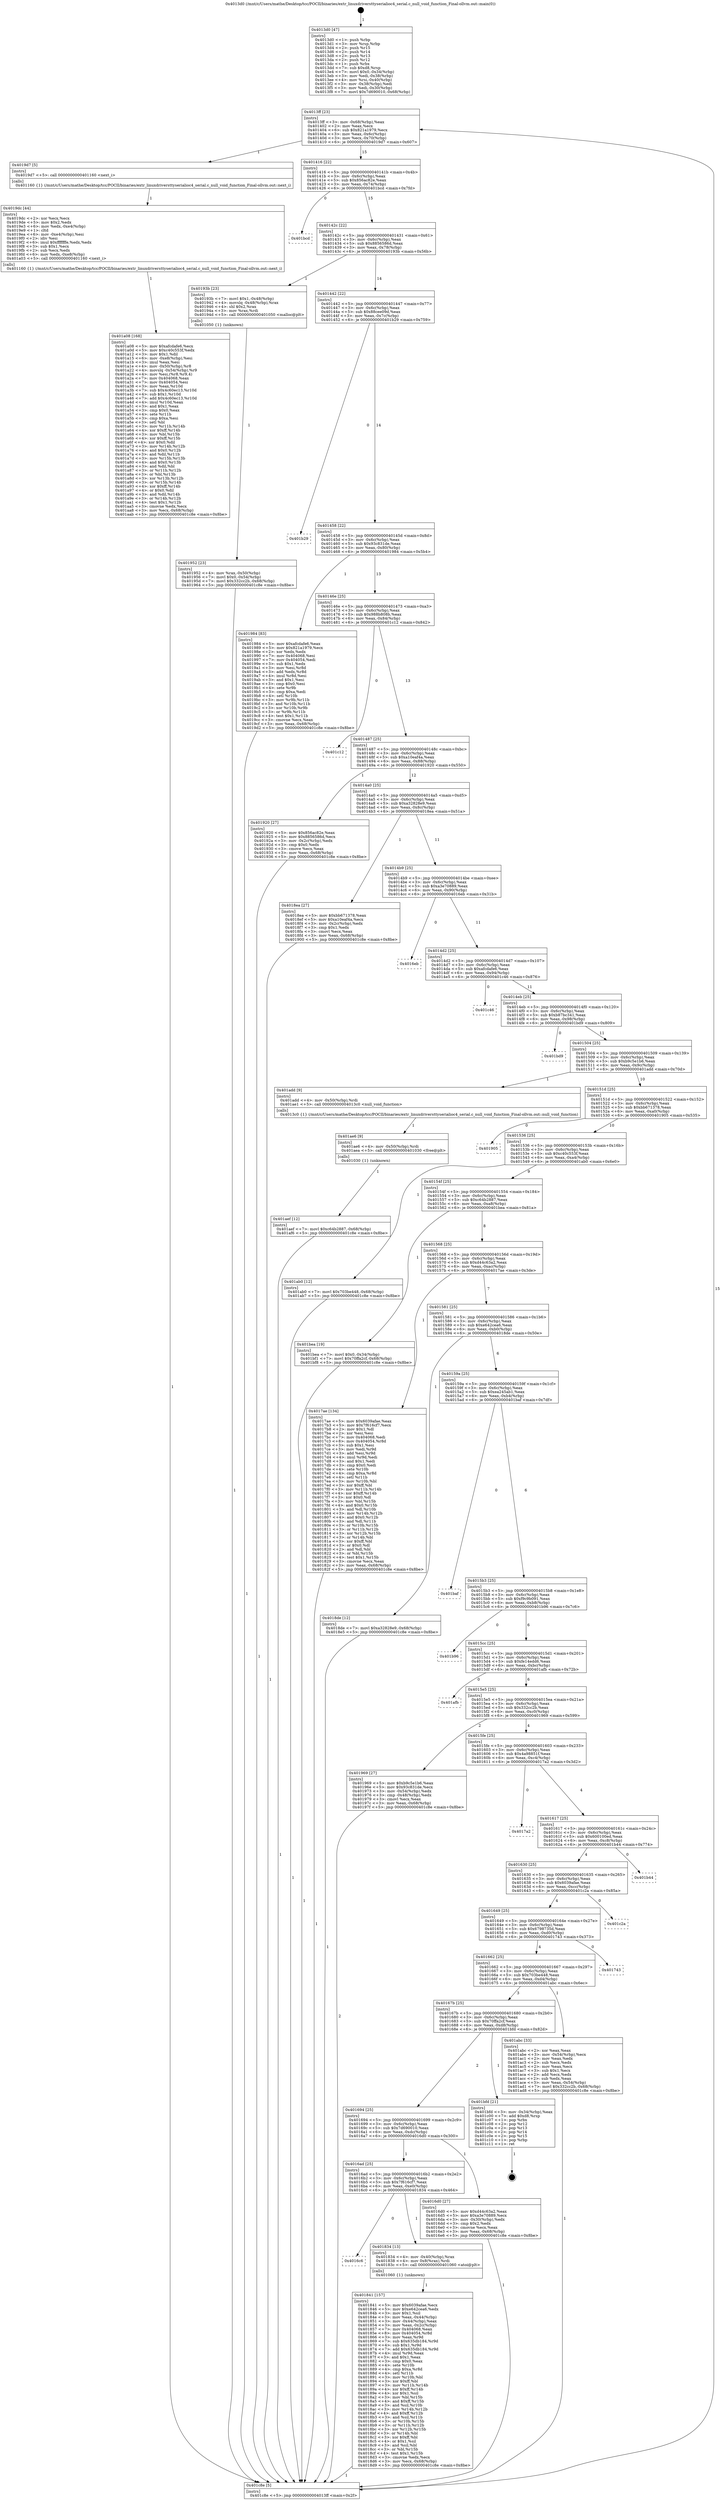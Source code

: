 digraph "0x4013d0" {
  label = "0x4013d0 (/mnt/c/Users/mathe/Desktop/tcc/POCII/binaries/extr_linuxdriversttyserialioc4_serial.c_null_void_function_Final-ollvm.out::main(0))"
  labelloc = "t"
  node[shape=record]

  Entry [label="",width=0.3,height=0.3,shape=circle,fillcolor=black,style=filled]
  "0x4013ff" [label="{
     0x4013ff [23]\l
     | [instrs]\l
     &nbsp;&nbsp;0x4013ff \<+3\>: mov -0x68(%rbp),%eax\l
     &nbsp;&nbsp;0x401402 \<+2\>: mov %eax,%ecx\l
     &nbsp;&nbsp;0x401404 \<+6\>: sub $0x821a1979,%ecx\l
     &nbsp;&nbsp;0x40140a \<+3\>: mov %eax,-0x6c(%rbp)\l
     &nbsp;&nbsp;0x40140d \<+3\>: mov %ecx,-0x70(%rbp)\l
     &nbsp;&nbsp;0x401410 \<+6\>: je 00000000004019d7 \<main+0x607\>\l
  }"]
  "0x4019d7" [label="{
     0x4019d7 [5]\l
     | [instrs]\l
     &nbsp;&nbsp;0x4019d7 \<+5\>: call 0000000000401160 \<next_i\>\l
     | [calls]\l
     &nbsp;&nbsp;0x401160 \{1\} (/mnt/c/Users/mathe/Desktop/tcc/POCII/binaries/extr_linuxdriversttyserialioc4_serial.c_null_void_function_Final-ollvm.out::next_i)\l
  }"]
  "0x401416" [label="{
     0x401416 [22]\l
     | [instrs]\l
     &nbsp;&nbsp;0x401416 \<+5\>: jmp 000000000040141b \<main+0x4b\>\l
     &nbsp;&nbsp;0x40141b \<+3\>: mov -0x6c(%rbp),%eax\l
     &nbsp;&nbsp;0x40141e \<+5\>: sub $0x856ac82e,%eax\l
     &nbsp;&nbsp;0x401423 \<+3\>: mov %eax,-0x74(%rbp)\l
     &nbsp;&nbsp;0x401426 \<+6\>: je 0000000000401bcd \<main+0x7fd\>\l
  }"]
  Exit [label="",width=0.3,height=0.3,shape=circle,fillcolor=black,style=filled,peripheries=2]
  "0x401bcd" [label="{
     0x401bcd\l
  }", style=dashed]
  "0x40142c" [label="{
     0x40142c [22]\l
     | [instrs]\l
     &nbsp;&nbsp;0x40142c \<+5\>: jmp 0000000000401431 \<main+0x61\>\l
     &nbsp;&nbsp;0x401431 \<+3\>: mov -0x6c(%rbp),%eax\l
     &nbsp;&nbsp;0x401434 \<+5\>: sub $0x8856586d,%eax\l
     &nbsp;&nbsp;0x401439 \<+3\>: mov %eax,-0x78(%rbp)\l
     &nbsp;&nbsp;0x40143c \<+6\>: je 000000000040193b \<main+0x56b\>\l
  }"]
  "0x401aef" [label="{
     0x401aef [12]\l
     | [instrs]\l
     &nbsp;&nbsp;0x401aef \<+7\>: movl $0xc64b2887,-0x68(%rbp)\l
     &nbsp;&nbsp;0x401af6 \<+5\>: jmp 0000000000401c8e \<main+0x8be\>\l
  }"]
  "0x40193b" [label="{
     0x40193b [23]\l
     | [instrs]\l
     &nbsp;&nbsp;0x40193b \<+7\>: movl $0x1,-0x48(%rbp)\l
     &nbsp;&nbsp;0x401942 \<+4\>: movslq -0x48(%rbp),%rax\l
     &nbsp;&nbsp;0x401946 \<+4\>: shl $0x2,%rax\l
     &nbsp;&nbsp;0x40194a \<+3\>: mov %rax,%rdi\l
     &nbsp;&nbsp;0x40194d \<+5\>: call 0000000000401050 \<malloc@plt\>\l
     | [calls]\l
     &nbsp;&nbsp;0x401050 \{1\} (unknown)\l
  }"]
  "0x401442" [label="{
     0x401442 [22]\l
     | [instrs]\l
     &nbsp;&nbsp;0x401442 \<+5\>: jmp 0000000000401447 \<main+0x77\>\l
     &nbsp;&nbsp;0x401447 \<+3\>: mov -0x6c(%rbp),%eax\l
     &nbsp;&nbsp;0x40144a \<+5\>: sub $0x88cee09d,%eax\l
     &nbsp;&nbsp;0x40144f \<+3\>: mov %eax,-0x7c(%rbp)\l
     &nbsp;&nbsp;0x401452 \<+6\>: je 0000000000401b29 \<main+0x759\>\l
  }"]
  "0x401ae6" [label="{
     0x401ae6 [9]\l
     | [instrs]\l
     &nbsp;&nbsp;0x401ae6 \<+4\>: mov -0x50(%rbp),%rdi\l
     &nbsp;&nbsp;0x401aea \<+5\>: call 0000000000401030 \<free@plt\>\l
     | [calls]\l
     &nbsp;&nbsp;0x401030 \{1\} (unknown)\l
  }"]
  "0x401b29" [label="{
     0x401b29\l
  }", style=dashed]
  "0x401458" [label="{
     0x401458 [22]\l
     | [instrs]\l
     &nbsp;&nbsp;0x401458 \<+5\>: jmp 000000000040145d \<main+0x8d\>\l
     &nbsp;&nbsp;0x40145d \<+3\>: mov -0x6c(%rbp),%eax\l
     &nbsp;&nbsp;0x401460 \<+5\>: sub $0x93c831de,%eax\l
     &nbsp;&nbsp;0x401465 \<+3\>: mov %eax,-0x80(%rbp)\l
     &nbsp;&nbsp;0x401468 \<+6\>: je 0000000000401984 \<main+0x5b4\>\l
  }"]
  "0x401a08" [label="{
     0x401a08 [168]\l
     | [instrs]\l
     &nbsp;&nbsp;0x401a08 \<+5\>: mov $0xafcdafe6,%ecx\l
     &nbsp;&nbsp;0x401a0d \<+5\>: mov $0xc40c553f,%edx\l
     &nbsp;&nbsp;0x401a12 \<+3\>: mov $0x1,%dil\l
     &nbsp;&nbsp;0x401a15 \<+6\>: mov -0xe8(%rbp),%esi\l
     &nbsp;&nbsp;0x401a1b \<+3\>: imul %eax,%esi\l
     &nbsp;&nbsp;0x401a1e \<+4\>: mov -0x50(%rbp),%r8\l
     &nbsp;&nbsp;0x401a22 \<+4\>: movslq -0x54(%rbp),%r9\l
     &nbsp;&nbsp;0x401a26 \<+4\>: mov %esi,(%r8,%r9,4)\l
     &nbsp;&nbsp;0x401a2a \<+7\>: mov 0x404068,%eax\l
     &nbsp;&nbsp;0x401a31 \<+7\>: mov 0x404054,%esi\l
     &nbsp;&nbsp;0x401a38 \<+3\>: mov %eax,%r10d\l
     &nbsp;&nbsp;0x401a3b \<+7\>: sub $0x4c60ec13,%r10d\l
     &nbsp;&nbsp;0x401a42 \<+4\>: sub $0x1,%r10d\l
     &nbsp;&nbsp;0x401a46 \<+7\>: add $0x4c60ec13,%r10d\l
     &nbsp;&nbsp;0x401a4d \<+4\>: imul %r10d,%eax\l
     &nbsp;&nbsp;0x401a51 \<+3\>: and $0x1,%eax\l
     &nbsp;&nbsp;0x401a54 \<+3\>: cmp $0x0,%eax\l
     &nbsp;&nbsp;0x401a57 \<+4\>: sete %r11b\l
     &nbsp;&nbsp;0x401a5b \<+3\>: cmp $0xa,%esi\l
     &nbsp;&nbsp;0x401a5e \<+3\>: setl %bl\l
     &nbsp;&nbsp;0x401a61 \<+3\>: mov %r11b,%r14b\l
     &nbsp;&nbsp;0x401a64 \<+4\>: xor $0xff,%r14b\l
     &nbsp;&nbsp;0x401a68 \<+3\>: mov %bl,%r15b\l
     &nbsp;&nbsp;0x401a6b \<+4\>: xor $0xff,%r15b\l
     &nbsp;&nbsp;0x401a6f \<+4\>: xor $0x0,%dil\l
     &nbsp;&nbsp;0x401a73 \<+3\>: mov %r14b,%r12b\l
     &nbsp;&nbsp;0x401a76 \<+4\>: and $0x0,%r12b\l
     &nbsp;&nbsp;0x401a7a \<+3\>: and %dil,%r11b\l
     &nbsp;&nbsp;0x401a7d \<+3\>: mov %r15b,%r13b\l
     &nbsp;&nbsp;0x401a80 \<+4\>: and $0x0,%r13b\l
     &nbsp;&nbsp;0x401a84 \<+3\>: and %dil,%bl\l
     &nbsp;&nbsp;0x401a87 \<+3\>: or %r11b,%r12b\l
     &nbsp;&nbsp;0x401a8a \<+3\>: or %bl,%r13b\l
     &nbsp;&nbsp;0x401a8d \<+3\>: xor %r13b,%r12b\l
     &nbsp;&nbsp;0x401a90 \<+3\>: or %r15b,%r14b\l
     &nbsp;&nbsp;0x401a93 \<+4\>: xor $0xff,%r14b\l
     &nbsp;&nbsp;0x401a97 \<+4\>: or $0x0,%dil\l
     &nbsp;&nbsp;0x401a9b \<+3\>: and %dil,%r14b\l
     &nbsp;&nbsp;0x401a9e \<+3\>: or %r14b,%r12b\l
     &nbsp;&nbsp;0x401aa1 \<+4\>: test $0x1,%r12b\l
     &nbsp;&nbsp;0x401aa5 \<+3\>: cmovne %edx,%ecx\l
     &nbsp;&nbsp;0x401aa8 \<+3\>: mov %ecx,-0x68(%rbp)\l
     &nbsp;&nbsp;0x401aab \<+5\>: jmp 0000000000401c8e \<main+0x8be\>\l
  }"]
  "0x401984" [label="{
     0x401984 [83]\l
     | [instrs]\l
     &nbsp;&nbsp;0x401984 \<+5\>: mov $0xafcdafe6,%eax\l
     &nbsp;&nbsp;0x401989 \<+5\>: mov $0x821a1979,%ecx\l
     &nbsp;&nbsp;0x40198e \<+2\>: xor %edx,%edx\l
     &nbsp;&nbsp;0x401990 \<+7\>: mov 0x404068,%esi\l
     &nbsp;&nbsp;0x401997 \<+7\>: mov 0x404054,%edi\l
     &nbsp;&nbsp;0x40199e \<+3\>: sub $0x1,%edx\l
     &nbsp;&nbsp;0x4019a1 \<+3\>: mov %esi,%r8d\l
     &nbsp;&nbsp;0x4019a4 \<+3\>: add %edx,%r8d\l
     &nbsp;&nbsp;0x4019a7 \<+4\>: imul %r8d,%esi\l
     &nbsp;&nbsp;0x4019ab \<+3\>: and $0x1,%esi\l
     &nbsp;&nbsp;0x4019ae \<+3\>: cmp $0x0,%esi\l
     &nbsp;&nbsp;0x4019b1 \<+4\>: sete %r9b\l
     &nbsp;&nbsp;0x4019b5 \<+3\>: cmp $0xa,%edi\l
     &nbsp;&nbsp;0x4019b8 \<+4\>: setl %r10b\l
     &nbsp;&nbsp;0x4019bc \<+3\>: mov %r9b,%r11b\l
     &nbsp;&nbsp;0x4019bf \<+3\>: and %r10b,%r11b\l
     &nbsp;&nbsp;0x4019c2 \<+3\>: xor %r10b,%r9b\l
     &nbsp;&nbsp;0x4019c5 \<+3\>: or %r9b,%r11b\l
     &nbsp;&nbsp;0x4019c8 \<+4\>: test $0x1,%r11b\l
     &nbsp;&nbsp;0x4019cc \<+3\>: cmovne %ecx,%eax\l
     &nbsp;&nbsp;0x4019cf \<+3\>: mov %eax,-0x68(%rbp)\l
     &nbsp;&nbsp;0x4019d2 \<+5\>: jmp 0000000000401c8e \<main+0x8be\>\l
  }"]
  "0x40146e" [label="{
     0x40146e [25]\l
     | [instrs]\l
     &nbsp;&nbsp;0x40146e \<+5\>: jmp 0000000000401473 \<main+0xa3\>\l
     &nbsp;&nbsp;0x401473 \<+3\>: mov -0x6c(%rbp),%eax\l
     &nbsp;&nbsp;0x401476 \<+5\>: sub $0x988b808b,%eax\l
     &nbsp;&nbsp;0x40147b \<+6\>: mov %eax,-0x84(%rbp)\l
     &nbsp;&nbsp;0x401481 \<+6\>: je 0000000000401c12 \<main+0x842\>\l
  }"]
  "0x4019dc" [label="{
     0x4019dc [44]\l
     | [instrs]\l
     &nbsp;&nbsp;0x4019dc \<+2\>: xor %ecx,%ecx\l
     &nbsp;&nbsp;0x4019de \<+5\>: mov $0x2,%edx\l
     &nbsp;&nbsp;0x4019e3 \<+6\>: mov %edx,-0xe4(%rbp)\l
     &nbsp;&nbsp;0x4019e9 \<+1\>: cltd\l
     &nbsp;&nbsp;0x4019ea \<+6\>: mov -0xe4(%rbp),%esi\l
     &nbsp;&nbsp;0x4019f0 \<+2\>: idiv %esi\l
     &nbsp;&nbsp;0x4019f2 \<+6\>: imul $0xfffffffe,%edx,%edx\l
     &nbsp;&nbsp;0x4019f8 \<+3\>: sub $0x1,%ecx\l
     &nbsp;&nbsp;0x4019fb \<+2\>: sub %ecx,%edx\l
     &nbsp;&nbsp;0x4019fd \<+6\>: mov %edx,-0xe8(%rbp)\l
     &nbsp;&nbsp;0x401a03 \<+5\>: call 0000000000401160 \<next_i\>\l
     | [calls]\l
     &nbsp;&nbsp;0x401160 \{1\} (/mnt/c/Users/mathe/Desktop/tcc/POCII/binaries/extr_linuxdriversttyserialioc4_serial.c_null_void_function_Final-ollvm.out::next_i)\l
  }"]
  "0x401c12" [label="{
     0x401c12\l
  }", style=dashed]
  "0x401487" [label="{
     0x401487 [25]\l
     | [instrs]\l
     &nbsp;&nbsp;0x401487 \<+5\>: jmp 000000000040148c \<main+0xbc\>\l
     &nbsp;&nbsp;0x40148c \<+3\>: mov -0x6c(%rbp),%eax\l
     &nbsp;&nbsp;0x40148f \<+5\>: sub $0xa10eaf4a,%eax\l
     &nbsp;&nbsp;0x401494 \<+6\>: mov %eax,-0x88(%rbp)\l
     &nbsp;&nbsp;0x40149a \<+6\>: je 0000000000401920 \<main+0x550\>\l
  }"]
  "0x401952" [label="{
     0x401952 [23]\l
     | [instrs]\l
     &nbsp;&nbsp;0x401952 \<+4\>: mov %rax,-0x50(%rbp)\l
     &nbsp;&nbsp;0x401956 \<+7\>: movl $0x0,-0x54(%rbp)\l
     &nbsp;&nbsp;0x40195d \<+7\>: movl $0x332cc2b,-0x68(%rbp)\l
     &nbsp;&nbsp;0x401964 \<+5\>: jmp 0000000000401c8e \<main+0x8be\>\l
  }"]
  "0x401920" [label="{
     0x401920 [27]\l
     | [instrs]\l
     &nbsp;&nbsp;0x401920 \<+5\>: mov $0x856ac82e,%eax\l
     &nbsp;&nbsp;0x401925 \<+5\>: mov $0x8856586d,%ecx\l
     &nbsp;&nbsp;0x40192a \<+3\>: mov -0x2c(%rbp),%edx\l
     &nbsp;&nbsp;0x40192d \<+3\>: cmp $0x0,%edx\l
     &nbsp;&nbsp;0x401930 \<+3\>: cmove %ecx,%eax\l
     &nbsp;&nbsp;0x401933 \<+3\>: mov %eax,-0x68(%rbp)\l
     &nbsp;&nbsp;0x401936 \<+5\>: jmp 0000000000401c8e \<main+0x8be\>\l
  }"]
  "0x4014a0" [label="{
     0x4014a0 [25]\l
     | [instrs]\l
     &nbsp;&nbsp;0x4014a0 \<+5\>: jmp 00000000004014a5 \<main+0xd5\>\l
     &nbsp;&nbsp;0x4014a5 \<+3\>: mov -0x6c(%rbp),%eax\l
     &nbsp;&nbsp;0x4014a8 \<+5\>: sub $0xa32828e9,%eax\l
     &nbsp;&nbsp;0x4014ad \<+6\>: mov %eax,-0x8c(%rbp)\l
     &nbsp;&nbsp;0x4014b3 \<+6\>: je 00000000004018ea \<main+0x51a\>\l
  }"]
  "0x401841" [label="{
     0x401841 [157]\l
     | [instrs]\l
     &nbsp;&nbsp;0x401841 \<+5\>: mov $0x6039afae,%ecx\l
     &nbsp;&nbsp;0x401846 \<+5\>: mov $0xe642cea6,%edx\l
     &nbsp;&nbsp;0x40184b \<+3\>: mov $0x1,%sil\l
     &nbsp;&nbsp;0x40184e \<+3\>: mov %eax,-0x44(%rbp)\l
     &nbsp;&nbsp;0x401851 \<+3\>: mov -0x44(%rbp),%eax\l
     &nbsp;&nbsp;0x401854 \<+3\>: mov %eax,-0x2c(%rbp)\l
     &nbsp;&nbsp;0x401857 \<+7\>: mov 0x404068,%eax\l
     &nbsp;&nbsp;0x40185e \<+8\>: mov 0x404054,%r8d\l
     &nbsp;&nbsp;0x401866 \<+3\>: mov %eax,%r9d\l
     &nbsp;&nbsp;0x401869 \<+7\>: sub $0x635db184,%r9d\l
     &nbsp;&nbsp;0x401870 \<+4\>: sub $0x1,%r9d\l
     &nbsp;&nbsp;0x401874 \<+7\>: add $0x635db184,%r9d\l
     &nbsp;&nbsp;0x40187b \<+4\>: imul %r9d,%eax\l
     &nbsp;&nbsp;0x40187f \<+3\>: and $0x1,%eax\l
     &nbsp;&nbsp;0x401882 \<+3\>: cmp $0x0,%eax\l
     &nbsp;&nbsp;0x401885 \<+4\>: sete %r10b\l
     &nbsp;&nbsp;0x401889 \<+4\>: cmp $0xa,%r8d\l
     &nbsp;&nbsp;0x40188d \<+4\>: setl %r11b\l
     &nbsp;&nbsp;0x401891 \<+3\>: mov %r10b,%bl\l
     &nbsp;&nbsp;0x401894 \<+3\>: xor $0xff,%bl\l
     &nbsp;&nbsp;0x401897 \<+3\>: mov %r11b,%r14b\l
     &nbsp;&nbsp;0x40189a \<+4\>: xor $0xff,%r14b\l
     &nbsp;&nbsp;0x40189e \<+4\>: xor $0x1,%sil\l
     &nbsp;&nbsp;0x4018a2 \<+3\>: mov %bl,%r15b\l
     &nbsp;&nbsp;0x4018a5 \<+4\>: and $0xff,%r15b\l
     &nbsp;&nbsp;0x4018a9 \<+3\>: and %sil,%r10b\l
     &nbsp;&nbsp;0x4018ac \<+3\>: mov %r14b,%r12b\l
     &nbsp;&nbsp;0x4018af \<+4\>: and $0xff,%r12b\l
     &nbsp;&nbsp;0x4018b3 \<+3\>: and %sil,%r11b\l
     &nbsp;&nbsp;0x4018b6 \<+3\>: or %r10b,%r15b\l
     &nbsp;&nbsp;0x4018b9 \<+3\>: or %r11b,%r12b\l
     &nbsp;&nbsp;0x4018bc \<+3\>: xor %r12b,%r15b\l
     &nbsp;&nbsp;0x4018bf \<+3\>: or %r14b,%bl\l
     &nbsp;&nbsp;0x4018c2 \<+3\>: xor $0xff,%bl\l
     &nbsp;&nbsp;0x4018c5 \<+4\>: or $0x1,%sil\l
     &nbsp;&nbsp;0x4018c9 \<+3\>: and %sil,%bl\l
     &nbsp;&nbsp;0x4018cc \<+3\>: or %bl,%r15b\l
     &nbsp;&nbsp;0x4018cf \<+4\>: test $0x1,%r15b\l
     &nbsp;&nbsp;0x4018d3 \<+3\>: cmovne %edx,%ecx\l
     &nbsp;&nbsp;0x4018d6 \<+3\>: mov %ecx,-0x68(%rbp)\l
     &nbsp;&nbsp;0x4018d9 \<+5\>: jmp 0000000000401c8e \<main+0x8be\>\l
  }"]
  "0x4018ea" [label="{
     0x4018ea [27]\l
     | [instrs]\l
     &nbsp;&nbsp;0x4018ea \<+5\>: mov $0xbb671378,%eax\l
     &nbsp;&nbsp;0x4018ef \<+5\>: mov $0xa10eaf4a,%ecx\l
     &nbsp;&nbsp;0x4018f4 \<+3\>: mov -0x2c(%rbp),%edx\l
     &nbsp;&nbsp;0x4018f7 \<+3\>: cmp $0x1,%edx\l
     &nbsp;&nbsp;0x4018fa \<+3\>: cmovl %ecx,%eax\l
     &nbsp;&nbsp;0x4018fd \<+3\>: mov %eax,-0x68(%rbp)\l
     &nbsp;&nbsp;0x401900 \<+5\>: jmp 0000000000401c8e \<main+0x8be\>\l
  }"]
  "0x4014b9" [label="{
     0x4014b9 [25]\l
     | [instrs]\l
     &nbsp;&nbsp;0x4014b9 \<+5\>: jmp 00000000004014be \<main+0xee\>\l
     &nbsp;&nbsp;0x4014be \<+3\>: mov -0x6c(%rbp),%eax\l
     &nbsp;&nbsp;0x4014c1 \<+5\>: sub $0xa3e70889,%eax\l
     &nbsp;&nbsp;0x4014c6 \<+6\>: mov %eax,-0x90(%rbp)\l
     &nbsp;&nbsp;0x4014cc \<+6\>: je 00000000004016eb \<main+0x31b\>\l
  }"]
  "0x4016c6" [label="{
     0x4016c6\l
  }", style=dashed]
  "0x4016eb" [label="{
     0x4016eb\l
  }", style=dashed]
  "0x4014d2" [label="{
     0x4014d2 [25]\l
     | [instrs]\l
     &nbsp;&nbsp;0x4014d2 \<+5\>: jmp 00000000004014d7 \<main+0x107\>\l
     &nbsp;&nbsp;0x4014d7 \<+3\>: mov -0x6c(%rbp),%eax\l
     &nbsp;&nbsp;0x4014da \<+5\>: sub $0xafcdafe6,%eax\l
     &nbsp;&nbsp;0x4014df \<+6\>: mov %eax,-0x94(%rbp)\l
     &nbsp;&nbsp;0x4014e5 \<+6\>: je 0000000000401c46 \<main+0x876\>\l
  }"]
  "0x401834" [label="{
     0x401834 [13]\l
     | [instrs]\l
     &nbsp;&nbsp;0x401834 \<+4\>: mov -0x40(%rbp),%rax\l
     &nbsp;&nbsp;0x401838 \<+4\>: mov 0x8(%rax),%rdi\l
     &nbsp;&nbsp;0x40183c \<+5\>: call 0000000000401060 \<atoi@plt\>\l
     | [calls]\l
     &nbsp;&nbsp;0x401060 \{1\} (unknown)\l
  }"]
  "0x401c46" [label="{
     0x401c46\l
  }", style=dashed]
  "0x4014eb" [label="{
     0x4014eb [25]\l
     | [instrs]\l
     &nbsp;&nbsp;0x4014eb \<+5\>: jmp 00000000004014f0 \<main+0x120\>\l
     &nbsp;&nbsp;0x4014f0 \<+3\>: mov -0x6c(%rbp),%eax\l
     &nbsp;&nbsp;0x4014f3 \<+5\>: sub $0xb87bc341,%eax\l
     &nbsp;&nbsp;0x4014f8 \<+6\>: mov %eax,-0x98(%rbp)\l
     &nbsp;&nbsp;0x4014fe \<+6\>: je 0000000000401bd9 \<main+0x809\>\l
  }"]
  "0x4013d0" [label="{
     0x4013d0 [47]\l
     | [instrs]\l
     &nbsp;&nbsp;0x4013d0 \<+1\>: push %rbp\l
     &nbsp;&nbsp;0x4013d1 \<+3\>: mov %rsp,%rbp\l
     &nbsp;&nbsp;0x4013d4 \<+2\>: push %r15\l
     &nbsp;&nbsp;0x4013d6 \<+2\>: push %r14\l
     &nbsp;&nbsp;0x4013d8 \<+2\>: push %r13\l
     &nbsp;&nbsp;0x4013da \<+2\>: push %r12\l
     &nbsp;&nbsp;0x4013dc \<+1\>: push %rbx\l
     &nbsp;&nbsp;0x4013dd \<+7\>: sub $0xd8,%rsp\l
     &nbsp;&nbsp;0x4013e4 \<+7\>: movl $0x0,-0x34(%rbp)\l
     &nbsp;&nbsp;0x4013eb \<+3\>: mov %edi,-0x38(%rbp)\l
     &nbsp;&nbsp;0x4013ee \<+4\>: mov %rsi,-0x40(%rbp)\l
     &nbsp;&nbsp;0x4013f2 \<+3\>: mov -0x38(%rbp),%edi\l
     &nbsp;&nbsp;0x4013f5 \<+3\>: mov %edi,-0x30(%rbp)\l
     &nbsp;&nbsp;0x4013f8 \<+7\>: movl $0x7d690010,-0x68(%rbp)\l
  }"]
  "0x401bd9" [label="{
     0x401bd9\l
  }", style=dashed]
  "0x401504" [label="{
     0x401504 [25]\l
     | [instrs]\l
     &nbsp;&nbsp;0x401504 \<+5\>: jmp 0000000000401509 \<main+0x139\>\l
     &nbsp;&nbsp;0x401509 \<+3\>: mov -0x6c(%rbp),%eax\l
     &nbsp;&nbsp;0x40150c \<+5\>: sub $0xb9c5e1b6,%eax\l
     &nbsp;&nbsp;0x401511 \<+6\>: mov %eax,-0x9c(%rbp)\l
     &nbsp;&nbsp;0x401517 \<+6\>: je 0000000000401add \<main+0x70d\>\l
  }"]
  "0x401c8e" [label="{
     0x401c8e [5]\l
     | [instrs]\l
     &nbsp;&nbsp;0x401c8e \<+5\>: jmp 00000000004013ff \<main+0x2f\>\l
  }"]
  "0x401add" [label="{
     0x401add [9]\l
     | [instrs]\l
     &nbsp;&nbsp;0x401add \<+4\>: mov -0x50(%rbp),%rdi\l
     &nbsp;&nbsp;0x401ae1 \<+5\>: call 00000000004013c0 \<null_void_function\>\l
     | [calls]\l
     &nbsp;&nbsp;0x4013c0 \{1\} (/mnt/c/Users/mathe/Desktop/tcc/POCII/binaries/extr_linuxdriversttyserialioc4_serial.c_null_void_function_Final-ollvm.out::null_void_function)\l
  }"]
  "0x40151d" [label="{
     0x40151d [25]\l
     | [instrs]\l
     &nbsp;&nbsp;0x40151d \<+5\>: jmp 0000000000401522 \<main+0x152\>\l
     &nbsp;&nbsp;0x401522 \<+3\>: mov -0x6c(%rbp),%eax\l
     &nbsp;&nbsp;0x401525 \<+5\>: sub $0xbb671378,%eax\l
     &nbsp;&nbsp;0x40152a \<+6\>: mov %eax,-0xa0(%rbp)\l
     &nbsp;&nbsp;0x401530 \<+6\>: je 0000000000401905 \<main+0x535\>\l
  }"]
  "0x4016ad" [label="{
     0x4016ad [25]\l
     | [instrs]\l
     &nbsp;&nbsp;0x4016ad \<+5\>: jmp 00000000004016b2 \<main+0x2e2\>\l
     &nbsp;&nbsp;0x4016b2 \<+3\>: mov -0x6c(%rbp),%eax\l
     &nbsp;&nbsp;0x4016b5 \<+5\>: sub $0x7f616cf7,%eax\l
     &nbsp;&nbsp;0x4016ba \<+6\>: mov %eax,-0xe0(%rbp)\l
     &nbsp;&nbsp;0x4016c0 \<+6\>: je 0000000000401834 \<main+0x464\>\l
  }"]
  "0x401905" [label="{
     0x401905\l
  }", style=dashed]
  "0x401536" [label="{
     0x401536 [25]\l
     | [instrs]\l
     &nbsp;&nbsp;0x401536 \<+5\>: jmp 000000000040153b \<main+0x16b\>\l
     &nbsp;&nbsp;0x40153b \<+3\>: mov -0x6c(%rbp),%eax\l
     &nbsp;&nbsp;0x40153e \<+5\>: sub $0xc40c553f,%eax\l
     &nbsp;&nbsp;0x401543 \<+6\>: mov %eax,-0xa4(%rbp)\l
     &nbsp;&nbsp;0x401549 \<+6\>: je 0000000000401ab0 \<main+0x6e0\>\l
  }"]
  "0x4016d0" [label="{
     0x4016d0 [27]\l
     | [instrs]\l
     &nbsp;&nbsp;0x4016d0 \<+5\>: mov $0xd44c63a2,%eax\l
     &nbsp;&nbsp;0x4016d5 \<+5\>: mov $0xa3e70889,%ecx\l
     &nbsp;&nbsp;0x4016da \<+3\>: mov -0x30(%rbp),%edx\l
     &nbsp;&nbsp;0x4016dd \<+3\>: cmp $0x2,%edx\l
     &nbsp;&nbsp;0x4016e0 \<+3\>: cmovne %ecx,%eax\l
     &nbsp;&nbsp;0x4016e3 \<+3\>: mov %eax,-0x68(%rbp)\l
     &nbsp;&nbsp;0x4016e6 \<+5\>: jmp 0000000000401c8e \<main+0x8be\>\l
  }"]
  "0x401ab0" [label="{
     0x401ab0 [12]\l
     | [instrs]\l
     &nbsp;&nbsp;0x401ab0 \<+7\>: movl $0x703be448,-0x68(%rbp)\l
     &nbsp;&nbsp;0x401ab7 \<+5\>: jmp 0000000000401c8e \<main+0x8be\>\l
  }"]
  "0x40154f" [label="{
     0x40154f [25]\l
     | [instrs]\l
     &nbsp;&nbsp;0x40154f \<+5\>: jmp 0000000000401554 \<main+0x184\>\l
     &nbsp;&nbsp;0x401554 \<+3\>: mov -0x6c(%rbp),%eax\l
     &nbsp;&nbsp;0x401557 \<+5\>: sub $0xc64b2887,%eax\l
     &nbsp;&nbsp;0x40155c \<+6\>: mov %eax,-0xa8(%rbp)\l
     &nbsp;&nbsp;0x401562 \<+6\>: je 0000000000401bea \<main+0x81a\>\l
  }"]
  "0x401694" [label="{
     0x401694 [25]\l
     | [instrs]\l
     &nbsp;&nbsp;0x401694 \<+5\>: jmp 0000000000401699 \<main+0x2c9\>\l
     &nbsp;&nbsp;0x401699 \<+3\>: mov -0x6c(%rbp),%eax\l
     &nbsp;&nbsp;0x40169c \<+5\>: sub $0x7d690010,%eax\l
     &nbsp;&nbsp;0x4016a1 \<+6\>: mov %eax,-0xdc(%rbp)\l
     &nbsp;&nbsp;0x4016a7 \<+6\>: je 00000000004016d0 \<main+0x300\>\l
  }"]
  "0x401bea" [label="{
     0x401bea [19]\l
     | [instrs]\l
     &nbsp;&nbsp;0x401bea \<+7\>: movl $0x0,-0x34(%rbp)\l
     &nbsp;&nbsp;0x401bf1 \<+7\>: movl $0x70ffa2cf,-0x68(%rbp)\l
     &nbsp;&nbsp;0x401bf8 \<+5\>: jmp 0000000000401c8e \<main+0x8be\>\l
  }"]
  "0x401568" [label="{
     0x401568 [25]\l
     | [instrs]\l
     &nbsp;&nbsp;0x401568 \<+5\>: jmp 000000000040156d \<main+0x19d\>\l
     &nbsp;&nbsp;0x40156d \<+3\>: mov -0x6c(%rbp),%eax\l
     &nbsp;&nbsp;0x401570 \<+5\>: sub $0xd44c63a2,%eax\l
     &nbsp;&nbsp;0x401575 \<+6\>: mov %eax,-0xac(%rbp)\l
     &nbsp;&nbsp;0x40157b \<+6\>: je 00000000004017ae \<main+0x3de\>\l
  }"]
  "0x401bfd" [label="{
     0x401bfd [21]\l
     | [instrs]\l
     &nbsp;&nbsp;0x401bfd \<+3\>: mov -0x34(%rbp),%eax\l
     &nbsp;&nbsp;0x401c00 \<+7\>: add $0xd8,%rsp\l
     &nbsp;&nbsp;0x401c07 \<+1\>: pop %rbx\l
     &nbsp;&nbsp;0x401c08 \<+2\>: pop %r12\l
     &nbsp;&nbsp;0x401c0a \<+2\>: pop %r13\l
     &nbsp;&nbsp;0x401c0c \<+2\>: pop %r14\l
     &nbsp;&nbsp;0x401c0e \<+2\>: pop %r15\l
     &nbsp;&nbsp;0x401c10 \<+1\>: pop %rbp\l
     &nbsp;&nbsp;0x401c11 \<+1\>: ret\l
  }"]
  "0x4017ae" [label="{
     0x4017ae [134]\l
     | [instrs]\l
     &nbsp;&nbsp;0x4017ae \<+5\>: mov $0x6039afae,%eax\l
     &nbsp;&nbsp;0x4017b3 \<+5\>: mov $0x7f616cf7,%ecx\l
     &nbsp;&nbsp;0x4017b8 \<+2\>: mov $0x1,%dl\l
     &nbsp;&nbsp;0x4017ba \<+2\>: xor %esi,%esi\l
     &nbsp;&nbsp;0x4017bc \<+7\>: mov 0x404068,%edi\l
     &nbsp;&nbsp;0x4017c3 \<+8\>: mov 0x404054,%r8d\l
     &nbsp;&nbsp;0x4017cb \<+3\>: sub $0x1,%esi\l
     &nbsp;&nbsp;0x4017ce \<+3\>: mov %edi,%r9d\l
     &nbsp;&nbsp;0x4017d1 \<+3\>: add %esi,%r9d\l
     &nbsp;&nbsp;0x4017d4 \<+4\>: imul %r9d,%edi\l
     &nbsp;&nbsp;0x4017d8 \<+3\>: and $0x1,%edi\l
     &nbsp;&nbsp;0x4017db \<+3\>: cmp $0x0,%edi\l
     &nbsp;&nbsp;0x4017de \<+4\>: sete %r10b\l
     &nbsp;&nbsp;0x4017e2 \<+4\>: cmp $0xa,%r8d\l
     &nbsp;&nbsp;0x4017e6 \<+4\>: setl %r11b\l
     &nbsp;&nbsp;0x4017ea \<+3\>: mov %r10b,%bl\l
     &nbsp;&nbsp;0x4017ed \<+3\>: xor $0xff,%bl\l
     &nbsp;&nbsp;0x4017f0 \<+3\>: mov %r11b,%r14b\l
     &nbsp;&nbsp;0x4017f3 \<+4\>: xor $0xff,%r14b\l
     &nbsp;&nbsp;0x4017f7 \<+3\>: xor $0x0,%dl\l
     &nbsp;&nbsp;0x4017fa \<+3\>: mov %bl,%r15b\l
     &nbsp;&nbsp;0x4017fd \<+4\>: and $0x0,%r15b\l
     &nbsp;&nbsp;0x401801 \<+3\>: and %dl,%r10b\l
     &nbsp;&nbsp;0x401804 \<+3\>: mov %r14b,%r12b\l
     &nbsp;&nbsp;0x401807 \<+4\>: and $0x0,%r12b\l
     &nbsp;&nbsp;0x40180b \<+3\>: and %dl,%r11b\l
     &nbsp;&nbsp;0x40180e \<+3\>: or %r10b,%r15b\l
     &nbsp;&nbsp;0x401811 \<+3\>: or %r11b,%r12b\l
     &nbsp;&nbsp;0x401814 \<+3\>: xor %r12b,%r15b\l
     &nbsp;&nbsp;0x401817 \<+3\>: or %r14b,%bl\l
     &nbsp;&nbsp;0x40181a \<+3\>: xor $0xff,%bl\l
     &nbsp;&nbsp;0x40181d \<+3\>: or $0x0,%dl\l
     &nbsp;&nbsp;0x401820 \<+2\>: and %dl,%bl\l
     &nbsp;&nbsp;0x401822 \<+3\>: or %bl,%r15b\l
     &nbsp;&nbsp;0x401825 \<+4\>: test $0x1,%r15b\l
     &nbsp;&nbsp;0x401829 \<+3\>: cmovne %ecx,%eax\l
     &nbsp;&nbsp;0x40182c \<+3\>: mov %eax,-0x68(%rbp)\l
     &nbsp;&nbsp;0x40182f \<+5\>: jmp 0000000000401c8e \<main+0x8be\>\l
  }"]
  "0x401581" [label="{
     0x401581 [25]\l
     | [instrs]\l
     &nbsp;&nbsp;0x401581 \<+5\>: jmp 0000000000401586 \<main+0x1b6\>\l
     &nbsp;&nbsp;0x401586 \<+3\>: mov -0x6c(%rbp),%eax\l
     &nbsp;&nbsp;0x401589 \<+5\>: sub $0xe642cea6,%eax\l
     &nbsp;&nbsp;0x40158e \<+6\>: mov %eax,-0xb0(%rbp)\l
     &nbsp;&nbsp;0x401594 \<+6\>: je 00000000004018de \<main+0x50e\>\l
  }"]
  "0x40167b" [label="{
     0x40167b [25]\l
     | [instrs]\l
     &nbsp;&nbsp;0x40167b \<+5\>: jmp 0000000000401680 \<main+0x2b0\>\l
     &nbsp;&nbsp;0x401680 \<+3\>: mov -0x6c(%rbp),%eax\l
     &nbsp;&nbsp;0x401683 \<+5\>: sub $0x70ffa2cf,%eax\l
     &nbsp;&nbsp;0x401688 \<+6\>: mov %eax,-0xd8(%rbp)\l
     &nbsp;&nbsp;0x40168e \<+6\>: je 0000000000401bfd \<main+0x82d\>\l
  }"]
  "0x4018de" [label="{
     0x4018de [12]\l
     | [instrs]\l
     &nbsp;&nbsp;0x4018de \<+7\>: movl $0xa32828e9,-0x68(%rbp)\l
     &nbsp;&nbsp;0x4018e5 \<+5\>: jmp 0000000000401c8e \<main+0x8be\>\l
  }"]
  "0x40159a" [label="{
     0x40159a [25]\l
     | [instrs]\l
     &nbsp;&nbsp;0x40159a \<+5\>: jmp 000000000040159f \<main+0x1cf\>\l
     &nbsp;&nbsp;0x40159f \<+3\>: mov -0x6c(%rbp),%eax\l
     &nbsp;&nbsp;0x4015a2 \<+5\>: sub $0xea245ab1,%eax\l
     &nbsp;&nbsp;0x4015a7 \<+6\>: mov %eax,-0xb4(%rbp)\l
     &nbsp;&nbsp;0x4015ad \<+6\>: je 0000000000401baf \<main+0x7df\>\l
  }"]
  "0x401abc" [label="{
     0x401abc [33]\l
     | [instrs]\l
     &nbsp;&nbsp;0x401abc \<+2\>: xor %eax,%eax\l
     &nbsp;&nbsp;0x401abe \<+3\>: mov -0x54(%rbp),%ecx\l
     &nbsp;&nbsp;0x401ac1 \<+2\>: mov %eax,%edx\l
     &nbsp;&nbsp;0x401ac3 \<+2\>: sub %ecx,%edx\l
     &nbsp;&nbsp;0x401ac5 \<+2\>: mov %eax,%ecx\l
     &nbsp;&nbsp;0x401ac7 \<+3\>: sub $0x1,%ecx\l
     &nbsp;&nbsp;0x401aca \<+2\>: add %ecx,%edx\l
     &nbsp;&nbsp;0x401acc \<+2\>: sub %edx,%eax\l
     &nbsp;&nbsp;0x401ace \<+3\>: mov %eax,-0x54(%rbp)\l
     &nbsp;&nbsp;0x401ad1 \<+7\>: movl $0x332cc2b,-0x68(%rbp)\l
     &nbsp;&nbsp;0x401ad8 \<+5\>: jmp 0000000000401c8e \<main+0x8be\>\l
  }"]
  "0x401baf" [label="{
     0x401baf\l
  }", style=dashed]
  "0x4015b3" [label="{
     0x4015b3 [25]\l
     | [instrs]\l
     &nbsp;&nbsp;0x4015b3 \<+5\>: jmp 00000000004015b8 \<main+0x1e8\>\l
     &nbsp;&nbsp;0x4015b8 \<+3\>: mov -0x6c(%rbp),%eax\l
     &nbsp;&nbsp;0x4015bb \<+5\>: sub $0xf9c9b091,%eax\l
     &nbsp;&nbsp;0x4015c0 \<+6\>: mov %eax,-0xb8(%rbp)\l
     &nbsp;&nbsp;0x4015c6 \<+6\>: je 0000000000401b96 \<main+0x7c6\>\l
  }"]
  "0x401662" [label="{
     0x401662 [25]\l
     | [instrs]\l
     &nbsp;&nbsp;0x401662 \<+5\>: jmp 0000000000401667 \<main+0x297\>\l
     &nbsp;&nbsp;0x401667 \<+3\>: mov -0x6c(%rbp),%eax\l
     &nbsp;&nbsp;0x40166a \<+5\>: sub $0x703be448,%eax\l
     &nbsp;&nbsp;0x40166f \<+6\>: mov %eax,-0xd4(%rbp)\l
     &nbsp;&nbsp;0x401675 \<+6\>: je 0000000000401abc \<main+0x6ec\>\l
  }"]
  "0x401b96" [label="{
     0x401b96\l
  }", style=dashed]
  "0x4015cc" [label="{
     0x4015cc [25]\l
     | [instrs]\l
     &nbsp;&nbsp;0x4015cc \<+5\>: jmp 00000000004015d1 \<main+0x201\>\l
     &nbsp;&nbsp;0x4015d1 \<+3\>: mov -0x6c(%rbp),%eax\l
     &nbsp;&nbsp;0x4015d4 \<+5\>: sub $0xfe14edd6,%eax\l
     &nbsp;&nbsp;0x4015d9 \<+6\>: mov %eax,-0xbc(%rbp)\l
     &nbsp;&nbsp;0x4015df \<+6\>: je 0000000000401afb \<main+0x72b\>\l
  }"]
  "0x401743" [label="{
     0x401743\l
  }", style=dashed]
  "0x401afb" [label="{
     0x401afb\l
  }", style=dashed]
  "0x4015e5" [label="{
     0x4015e5 [25]\l
     | [instrs]\l
     &nbsp;&nbsp;0x4015e5 \<+5\>: jmp 00000000004015ea \<main+0x21a\>\l
     &nbsp;&nbsp;0x4015ea \<+3\>: mov -0x6c(%rbp),%eax\l
     &nbsp;&nbsp;0x4015ed \<+5\>: sub $0x332cc2b,%eax\l
     &nbsp;&nbsp;0x4015f2 \<+6\>: mov %eax,-0xc0(%rbp)\l
     &nbsp;&nbsp;0x4015f8 \<+6\>: je 0000000000401969 \<main+0x599\>\l
  }"]
  "0x401649" [label="{
     0x401649 [25]\l
     | [instrs]\l
     &nbsp;&nbsp;0x401649 \<+5\>: jmp 000000000040164e \<main+0x27e\>\l
     &nbsp;&nbsp;0x40164e \<+3\>: mov -0x6c(%rbp),%eax\l
     &nbsp;&nbsp;0x401651 \<+5\>: sub $0x6798735d,%eax\l
     &nbsp;&nbsp;0x401656 \<+6\>: mov %eax,-0xd0(%rbp)\l
     &nbsp;&nbsp;0x40165c \<+6\>: je 0000000000401743 \<main+0x373\>\l
  }"]
  "0x401969" [label="{
     0x401969 [27]\l
     | [instrs]\l
     &nbsp;&nbsp;0x401969 \<+5\>: mov $0xb9c5e1b6,%eax\l
     &nbsp;&nbsp;0x40196e \<+5\>: mov $0x93c831de,%ecx\l
     &nbsp;&nbsp;0x401973 \<+3\>: mov -0x54(%rbp),%edx\l
     &nbsp;&nbsp;0x401976 \<+3\>: cmp -0x48(%rbp),%edx\l
     &nbsp;&nbsp;0x401979 \<+3\>: cmovl %ecx,%eax\l
     &nbsp;&nbsp;0x40197c \<+3\>: mov %eax,-0x68(%rbp)\l
     &nbsp;&nbsp;0x40197f \<+5\>: jmp 0000000000401c8e \<main+0x8be\>\l
  }"]
  "0x4015fe" [label="{
     0x4015fe [25]\l
     | [instrs]\l
     &nbsp;&nbsp;0x4015fe \<+5\>: jmp 0000000000401603 \<main+0x233\>\l
     &nbsp;&nbsp;0x401603 \<+3\>: mov -0x6c(%rbp),%eax\l
     &nbsp;&nbsp;0x401606 \<+5\>: sub $0x4a98851f,%eax\l
     &nbsp;&nbsp;0x40160b \<+6\>: mov %eax,-0xc4(%rbp)\l
     &nbsp;&nbsp;0x401611 \<+6\>: je 00000000004017a2 \<main+0x3d2\>\l
  }"]
  "0x401c2a" [label="{
     0x401c2a\l
  }", style=dashed]
  "0x4017a2" [label="{
     0x4017a2\l
  }", style=dashed]
  "0x401617" [label="{
     0x401617 [25]\l
     | [instrs]\l
     &nbsp;&nbsp;0x401617 \<+5\>: jmp 000000000040161c \<main+0x24c\>\l
     &nbsp;&nbsp;0x40161c \<+3\>: mov -0x6c(%rbp),%eax\l
     &nbsp;&nbsp;0x40161f \<+5\>: sub $0x600100ed,%eax\l
     &nbsp;&nbsp;0x401624 \<+6\>: mov %eax,-0xc8(%rbp)\l
     &nbsp;&nbsp;0x40162a \<+6\>: je 0000000000401b44 \<main+0x774\>\l
  }"]
  "0x401630" [label="{
     0x401630 [25]\l
     | [instrs]\l
     &nbsp;&nbsp;0x401630 \<+5\>: jmp 0000000000401635 \<main+0x265\>\l
     &nbsp;&nbsp;0x401635 \<+3\>: mov -0x6c(%rbp),%eax\l
     &nbsp;&nbsp;0x401638 \<+5\>: sub $0x6039afae,%eax\l
     &nbsp;&nbsp;0x40163d \<+6\>: mov %eax,-0xcc(%rbp)\l
     &nbsp;&nbsp;0x401643 \<+6\>: je 0000000000401c2a \<main+0x85a\>\l
  }"]
  "0x401b44" [label="{
     0x401b44\l
  }", style=dashed]
  Entry -> "0x4013d0" [label=" 1"]
  "0x4013ff" -> "0x4019d7" [label=" 1"]
  "0x4013ff" -> "0x401416" [label=" 15"]
  "0x401bfd" -> Exit [label=" 1"]
  "0x401416" -> "0x401bcd" [label=" 0"]
  "0x401416" -> "0x40142c" [label=" 15"]
  "0x401bea" -> "0x401c8e" [label=" 1"]
  "0x40142c" -> "0x40193b" [label=" 1"]
  "0x40142c" -> "0x401442" [label=" 14"]
  "0x401aef" -> "0x401c8e" [label=" 1"]
  "0x401442" -> "0x401b29" [label=" 0"]
  "0x401442" -> "0x401458" [label=" 14"]
  "0x401ae6" -> "0x401aef" [label=" 1"]
  "0x401458" -> "0x401984" [label=" 1"]
  "0x401458" -> "0x40146e" [label=" 13"]
  "0x401add" -> "0x401ae6" [label=" 1"]
  "0x40146e" -> "0x401c12" [label=" 0"]
  "0x40146e" -> "0x401487" [label=" 13"]
  "0x401abc" -> "0x401c8e" [label=" 1"]
  "0x401487" -> "0x401920" [label=" 1"]
  "0x401487" -> "0x4014a0" [label=" 12"]
  "0x401ab0" -> "0x401c8e" [label=" 1"]
  "0x4014a0" -> "0x4018ea" [label=" 1"]
  "0x4014a0" -> "0x4014b9" [label=" 11"]
  "0x401a08" -> "0x401c8e" [label=" 1"]
  "0x4014b9" -> "0x4016eb" [label=" 0"]
  "0x4014b9" -> "0x4014d2" [label=" 11"]
  "0x4019dc" -> "0x401a08" [label=" 1"]
  "0x4014d2" -> "0x401c46" [label=" 0"]
  "0x4014d2" -> "0x4014eb" [label=" 11"]
  "0x4019d7" -> "0x4019dc" [label=" 1"]
  "0x4014eb" -> "0x401bd9" [label=" 0"]
  "0x4014eb" -> "0x401504" [label=" 11"]
  "0x401969" -> "0x401c8e" [label=" 2"]
  "0x401504" -> "0x401add" [label=" 1"]
  "0x401504" -> "0x40151d" [label=" 10"]
  "0x401952" -> "0x401c8e" [label=" 1"]
  "0x40151d" -> "0x401905" [label=" 0"]
  "0x40151d" -> "0x401536" [label=" 10"]
  "0x40193b" -> "0x401952" [label=" 1"]
  "0x401536" -> "0x401ab0" [label=" 1"]
  "0x401536" -> "0x40154f" [label=" 9"]
  "0x401920" -> "0x401c8e" [label=" 1"]
  "0x40154f" -> "0x401bea" [label=" 1"]
  "0x40154f" -> "0x401568" [label=" 8"]
  "0x4018de" -> "0x401c8e" [label=" 1"]
  "0x401568" -> "0x4017ae" [label=" 1"]
  "0x401568" -> "0x401581" [label=" 7"]
  "0x401841" -> "0x401c8e" [label=" 1"]
  "0x401581" -> "0x4018de" [label=" 1"]
  "0x401581" -> "0x40159a" [label=" 6"]
  "0x4016ad" -> "0x4016c6" [label=" 0"]
  "0x40159a" -> "0x401baf" [label=" 0"]
  "0x40159a" -> "0x4015b3" [label=" 6"]
  "0x4016ad" -> "0x401834" [label=" 1"]
  "0x4015b3" -> "0x401b96" [label=" 0"]
  "0x4015b3" -> "0x4015cc" [label=" 6"]
  "0x4017ae" -> "0x401c8e" [label=" 1"]
  "0x4015cc" -> "0x401afb" [label=" 0"]
  "0x4015cc" -> "0x4015e5" [label=" 6"]
  "0x401c8e" -> "0x4013ff" [label=" 15"]
  "0x4015e5" -> "0x401969" [label=" 2"]
  "0x4015e5" -> "0x4015fe" [label=" 4"]
  "0x4016d0" -> "0x401c8e" [label=" 1"]
  "0x4015fe" -> "0x4017a2" [label=" 0"]
  "0x4015fe" -> "0x401617" [label=" 4"]
  "0x401694" -> "0x4016ad" [label=" 1"]
  "0x401617" -> "0x401b44" [label=" 0"]
  "0x401617" -> "0x401630" [label=" 4"]
  "0x401694" -> "0x4016d0" [label=" 1"]
  "0x401630" -> "0x401c2a" [label=" 0"]
  "0x401630" -> "0x401649" [label=" 4"]
  "0x4013d0" -> "0x4013ff" [label=" 1"]
  "0x401649" -> "0x401743" [label=" 0"]
  "0x401649" -> "0x401662" [label=" 4"]
  "0x401984" -> "0x401c8e" [label=" 1"]
  "0x401662" -> "0x401abc" [label=" 1"]
  "0x401662" -> "0x40167b" [label=" 3"]
  "0x401834" -> "0x401841" [label=" 1"]
  "0x40167b" -> "0x401bfd" [label=" 1"]
  "0x40167b" -> "0x401694" [label=" 2"]
  "0x4018ea" -> "0x401c8e" [label=" 1"]
}
